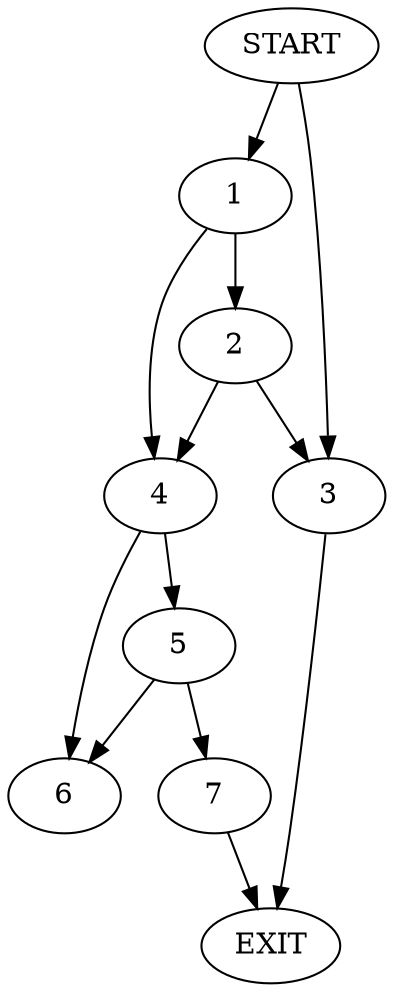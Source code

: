 digraph { 
0 [label="START"];
1;
2;
3;
4;
5;
6;
7;
8[label="EXIT"];
0 -> 3;
0 -> 1;
1 -> 2;
1 -> 4;
2 -> 3;
2 -> 4;
3 -> 8;
4 -> 6;
4 -> 5;
5 -> 6;
5 -> 7;
7 -> 8;
}